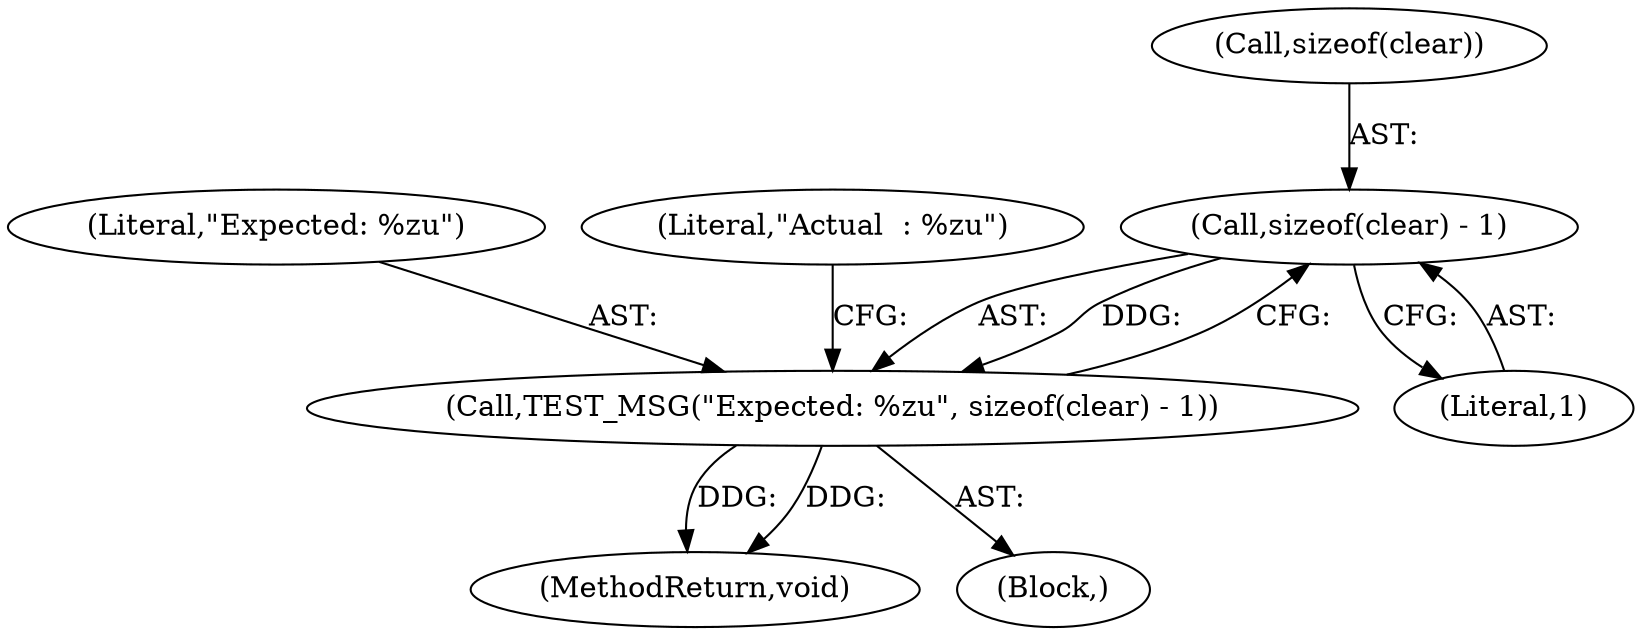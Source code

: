 digraph "0_neomutt_6f163e07ae68654d7ac5268cbb7565f6df79ad85_3@API" {
"1000124" [label="(Call,sizeof(clear) - 1)"];
"1000122" [label="(Call,TEST_MSG(\"Expected: %zu\", sizeof(clear) - 1))"];
"1000127" [label="(Literal,1)"];
"1000123" [label="(Literal,\"Expected: %zu\")"];
"1000125" [label="(Call,sizeof(clear))"];
"1000122" [label="(Call,TEST_MSG(\"Expected: %zu\", sizeof(clear) - 1))"];
"1000151" [label="(MethodReturn,void)"];
"1000129" [label="(Literal,\"Actual  : %zu\")"];
"1000124" [label="(Call,sizeof(clear) - 1)"];
"1000121" [label="(Block,)"];
"1000124" -> "1000122"  [label="AST: "];
"1000124" -> "1000127"  [label="CFG: "];
"1000125" -> "1000124"  [label="AST: "];
"1000127" -> "1000124"  [label="AST: "];
"1000122" -> "1000124"  [label="CFG: "];
"1000124" -> "1000122"  [label="DDG: "];
"1000122" -> "1000121"  [label="AST: "];
"1000123" -> "1000122"  [label="AST: "];
"1000129" -> "1000122"  [label="CFG: "];
"1000122" -> "1000151"  [label="DDG: "];
"1000122" -> "1000151"  [label="DDG: "];
}
